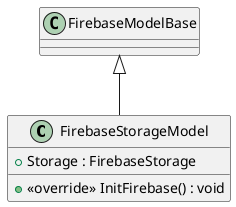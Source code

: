 @startuml
class FirebaseStorageModel {
    + Storage : FirebaseStorage
    + <<override>> InitFirebase() : void
}
FirebaseModelBase <|-- FirebaseStorageModel
@enduml
